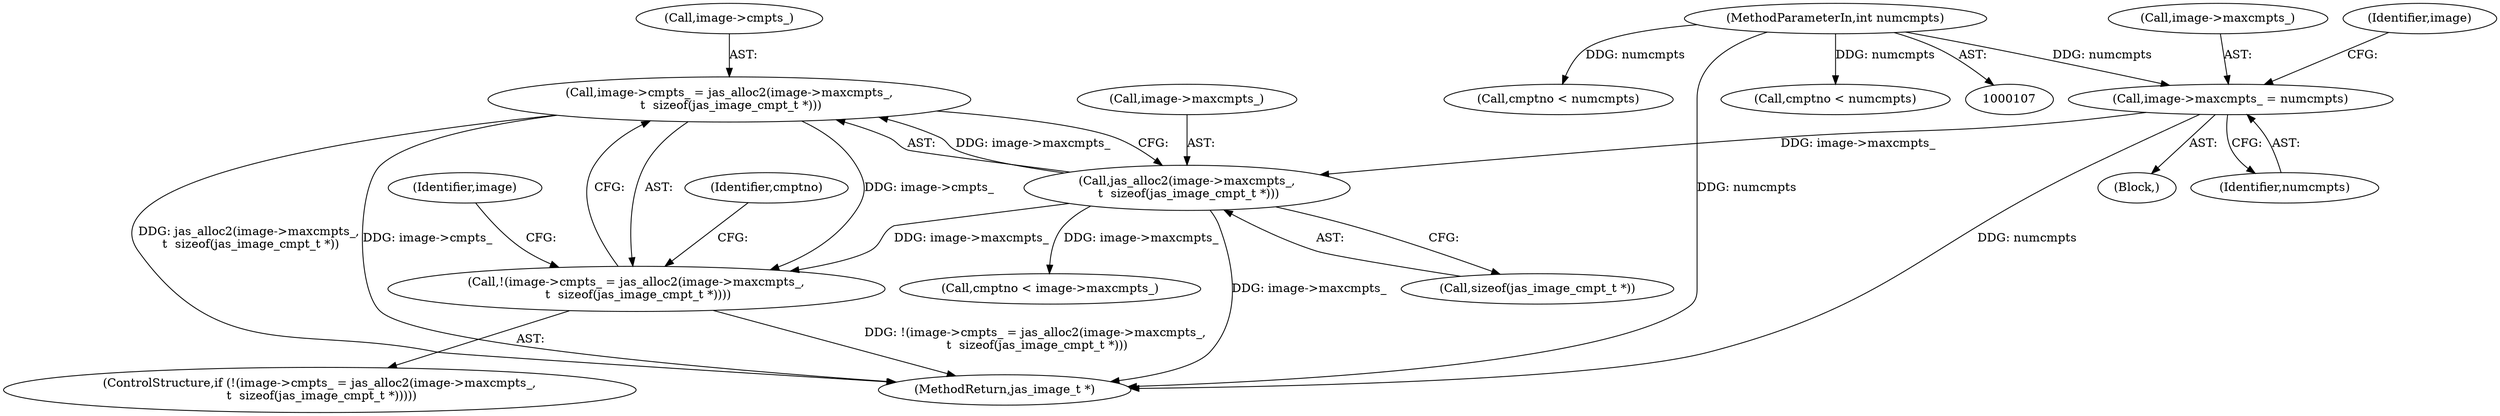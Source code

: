 digraph "0_jasper_d42b2388f7f8e0332c846675133acea151fc557a_12@pointer" {
"1000142" [label="(Call,image->cmpts_ = jas_alloc2(image->maxcmpts_,\n \t  sizeof(jas_image_cmpt_t *)))"];
"1000146" [label="(Call,jas_alloc2(image->maxcmpts_,\n \t  sizeof(jas_image_cmpt_t *)))"];
"1000130" [label="(Call,image->maxcmpts_ = numcmpts)"];
"1000108" [label="(MethodParameterIn,int numcmpts)"];
"1000141" [label="(Call,!(image->cmpts_ = jas_alloc2(image->maxcmpts_,\n \t  sizeof(jas_image_cmpt_t *))))"];
"1000143" [label="(Call,image->cmpts_)"];
"1000187" [label="(Call,cmptno < numcmpts)"];
"1000141" [label="(Call,!(image->cmpts_ = jas_alloc2(image->maxcmpts_,\n \t  sizeof(jas_image_cmpt_t *))))"];
"1000150" [label="(Call,sizeof(jas_image_cmpt_t *))"];
"1000137" [label="(Identifier,image)"];
"1000134" [label="(Identifier,numcmpts)"];
"1000154" [label="(Identifier,image)"];
"1000159" [label="(Identifier,cmptno)"];
"1000140" [label="(ControlStructure,if (!(image->cmpts_ = jas_alloc2(image->maxcmpts_,\n \t  sizeof(jas_image_cmpt_t *)))))"];
"1000111" [label="(Block,)"];
"1000282" [label="(MethodReturn,jas_image_t *)"];
"1000108" [label="(MethodParameterIn,int numcmpts)"];
"1000147" [label="(Call,image->maxcmpts_)"];
"1000142" [label="(Call,image->cmpts_ = jas_alloc2(image->maxcmpts_,\n \t  sizeof(jas_image_cmpt_t *)))"];
"1000130" [label="(Call,image->maxcmpts_ = numcmpts)"];
"1000146" [label="(Call,jas_alloc2(image->maxcmpts_,\n \t  sizeof(jas_image_cmpt_t *)))"];
"1000226" [label="(Call,cmptno < numcmpts)"];
"1000131" [label="(Call,image->maxcmpts_)"];
"1000161" [label="(Call,cmptno < image->maxcmpts_)"];
"1000142" -> "1000141"  [label="AST: "];
"1000142" -> "1000146"  [label="CFG: "];
"1000143" -> "1000142"  [label="AST: "];
"1000146" -> "1000142"  [label="AST: "];
"1000141" -> "1000142"  [label="CFG: "];
"1000142" -> "1000282"  [label="DDG: image->cmpts_"];
"1000142" -> "1000282"  [label="DDG: jas_alloc2(image->maxcmpts_,\n \t  sizeof(jas_image_cmpt_t *))"];
"1000142" -> "1000141"  [label="DDG: image->cmpts_"];
"1000146" -> "1000142"  [label="DDG: image->maxcmpts_"];
"1000146" -> "1000150"  [label="CFG: "];
"1000147" -> "1000146"  [label="AST: "];
"1000150" -> "1000146"  [label="AST: "];
"1000146" -> "1000282"  [label="DDG: image->maxcmpts_"];
"1000146" -> "1000141"  [label="DDG: image->maxcmpts_"];
"1000130" -> "1000146"  [label="DDG: image->maxcmpts_"];
"1000146" -> "1000161"  [label="DDG: image->maxcmpts_"];
"1000130" -> "1000111"  [label="AST: "];
"1000130" -> "1000134"  [label="CFG: "];
"1000131" -> "1000130"  [label="AST: "];
"1000134" -> "1000130"  [label="AST: "];
"1000137" -> "1000130"  [label="CFG: "];
"1000130" -> "1000282"  [label="DDG: numcmpts"];
"1000108" -> "1000130"  [label="DDG: numcmpts"];
"1000108" -> "1000107"  [label="AST: "];
"1000108" -> "1000282"  [label="DDG: numcmpts"];
"1000108" -> "1000187"  [label="DDG: numcmpts"];
"1000108" -> "1000226"  [label="DDG: numcmpts"];
"1000141" -> "1000140"  [label="AST: "];
"1000154" -> "1000141"  [label="CFG: "];
"1000159" -> "1000141"  [label="CFG: "];
"1000141" -> "1000282"  [label="DDG: !(image->cmpts_ = jas_alloc2(image->maxcmpts_,\n \t  sizeof(jas_image_cmpt_t *)))"];
}
